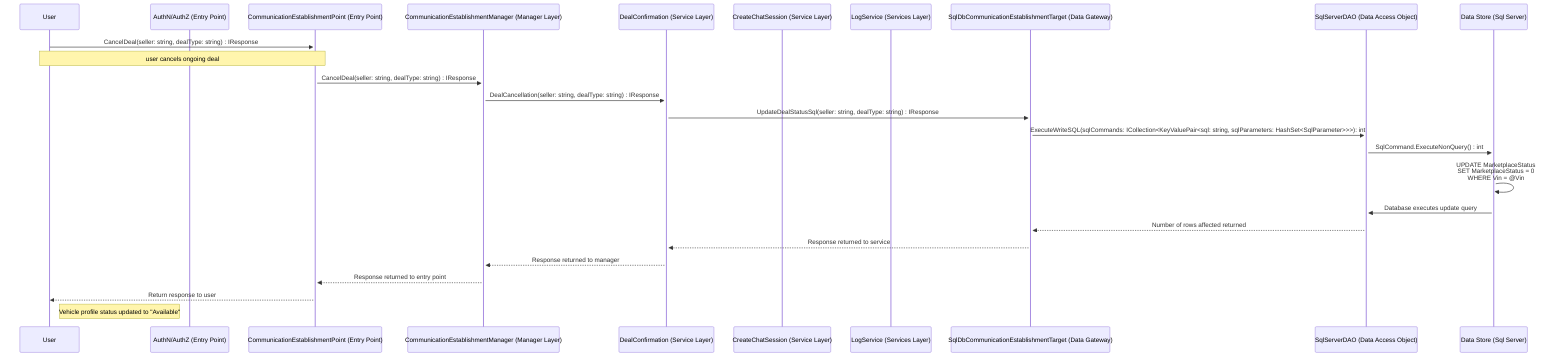 sequenceDiagram
participant u as User
participant az as AuthN/AuthZ (Entry Point)
participant e as CommunicationEstablishmentPoint (Entry Point)
participant m as CommunicationEstablishmentManager (Manager Layer)
participant s as DealConfirmation (Service Layer)
participant cs as CreateChatSession (Service Layer)
participant ll as LogService (Services Layer)
participant dt as SqlDbCommunicationEstablishmentTarget (Data Gateway)
participant da as SqlServerDAO (Data Access Object)
participant ds as Data Store (Sql Server)
participant ll as LogService (Services Layer)

u->>+e: CancelDeal(seller: string, dealType: string) : IResponse
Note over u,e:  user cancels ongoing deal

e->>+m: CancelDeal(seller: string, dealType: string) : IResponse
m->>+s: DealCancellation(seller: string, dealType: string) : IResponse
s->>+dt: UpdateDealStatusSql(seller: string, dealType: string) : IResponse
dt->>+da: ExecuteWriteSQL(sqlCommands: ICollection<KeyValuePair<sql: string, sqlParameters: HashSet<SqlParameter>>>): int
da->>+ds: SqlCommand.ExecuteNonQuery() : int
ds->>ds: UPDATE MarketplaceStatus <br> SET MarketplaceStatus  = 0 <br> WHERE Vin = @Vin
ds->>da: Database executes update query
da-->>dt: Number of rows affected returned
dt-->>s: Response returned to service
s-->>m: Response returned to manager
m-->>e: Response returned to entry point
e-->>u: Return response to user

Note right of u: Vehicle profile status updated to "Available"